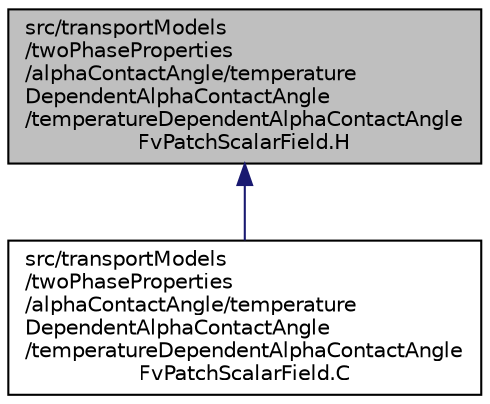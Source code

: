 digraph "src/transportModels/twoPhaseProperties/alphaContactAngle/temperatureDependentAlphaContactAngle/temperatureDependentAlphaContactAngleFvPatchScalarField.H"
{
  bgcolor="transparent";
  edge [fontname="Helvetica",fontsize="10",labelfontname="Helvetica",labelfontsize="10"];
  node [fontname="Helvetica",fontsize="10",shape=record];
  Node1 [label="src/transportModels\l/twoPhaseProperties\l/alphaContactAngle/temperature\lDependentAlphaContactAngle\l/temperatureDependentAlphaContactAngle\lFvPatchScalarField.H",height=0.2,width=0.4,color="black", fillcolor="grey75", style="filled", fontcolor="black"];
  Node1 -> Node2 [dir="back",color="midnightblue",fontsize="10",style="solid",fontname="Helvetica"];
  Node2 [label="src/transportModels\l/twoPhaseProperties\l/alphaContactAngle/temperature\lDependentAlphaContactAngle\l/temperatureDependentAlphaContactAngle\lFvPatchScalarField.C",height=0.2,width=0.4,color="black",URL="$a10478.html"];
}
